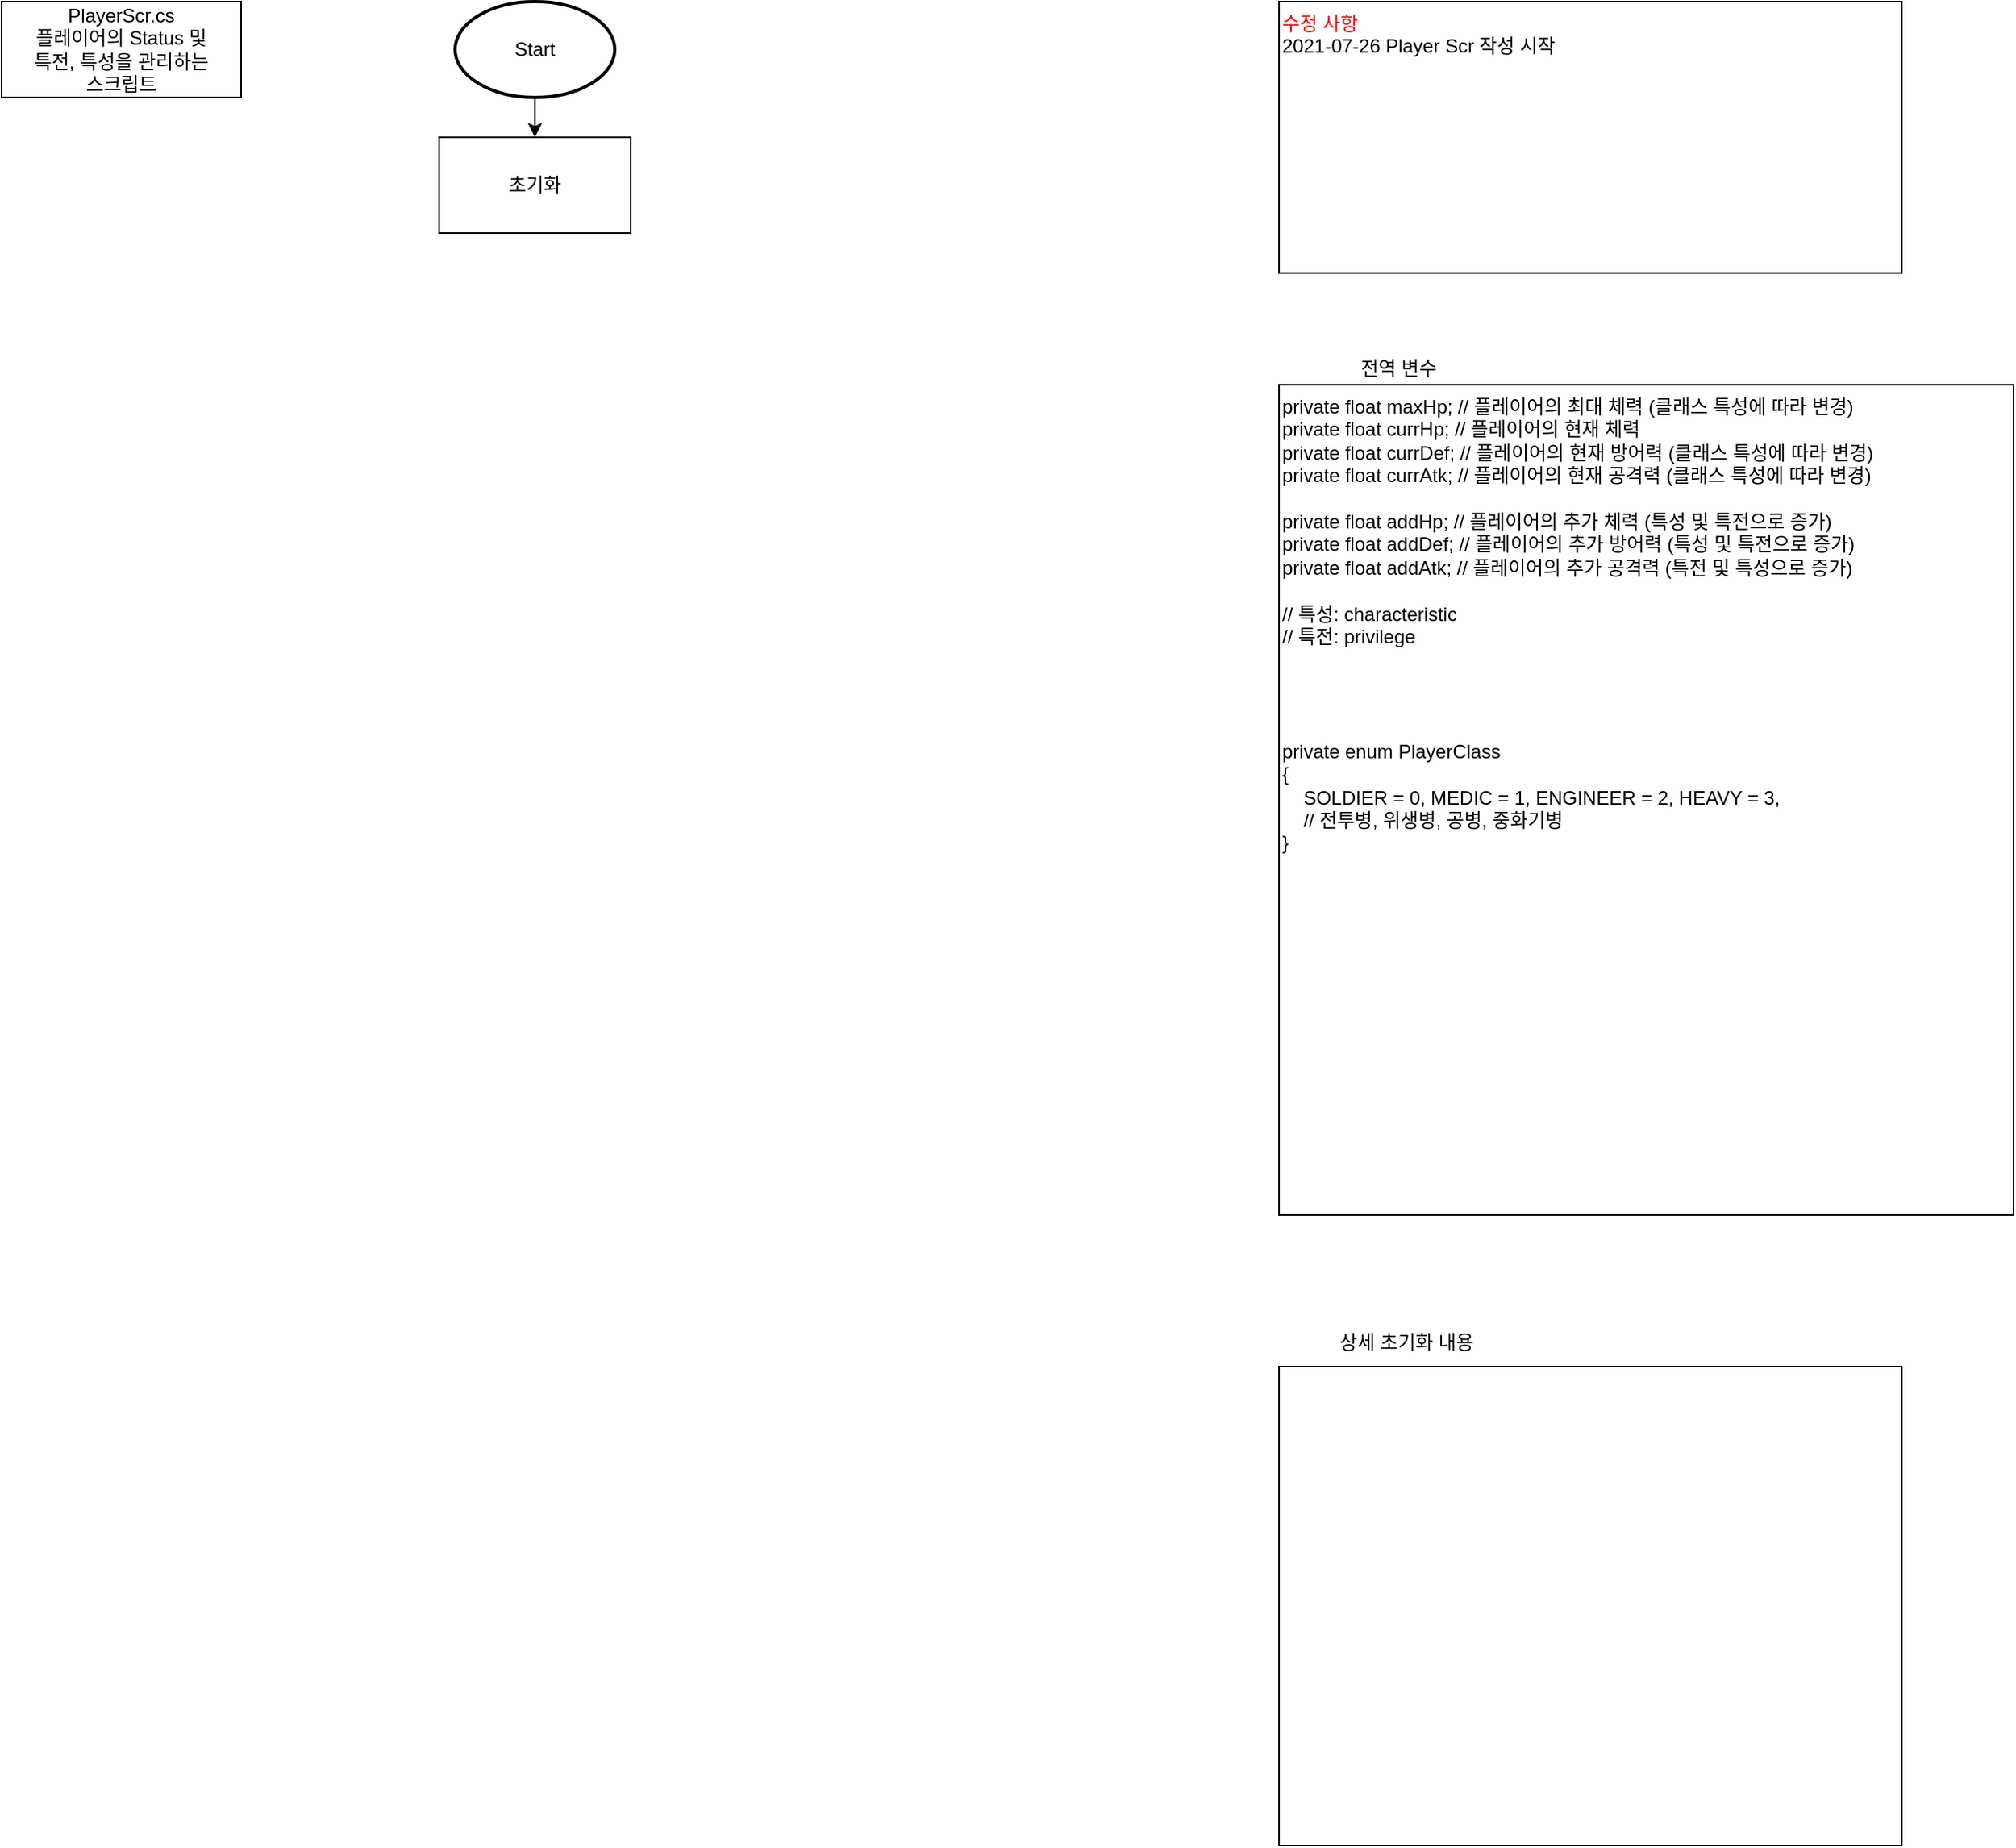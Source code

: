 <mxfile version="13.9.9" type="device"><diagram id="V0F2KRrK1Pfkh-RjJhN5" name="페이지-1"><mxGraphModel dx="1086" dy="806" grid="1" gridSize="10" guides="1" tooltips="1" connect="1" arrows="1" fold="1" page="1" pageScale="1" pageWidth="827" pageHeight="1169" math="0" shadow="0"><root><mxCell id="0"/><mxCell id="1" parent="0"/><mxCell id="lB25bxZqyWeQpfFWxxOu-1" value="" style="edgeStyle=orthogonalEdgeStyle;rounded=0;orthogonalLoop=1;jettySize=auto;html=1;" edge="1" parent="1" source="lB25bxZqyWeQpfFWxxOu-2" target="lB25bxZqyWeQpfFWxxOu-3"><mxGeometry relative="1" as="geometry"/></mxCell><mxCell id="lB25bxZqyWeQpfFWxxOu-2" value="Start" style="strokeWidth=2;html=1;shape=mxgraph.flowchart.start_1;whiteSpace=wrap;" vertex="1" parent="1"><mxGeometry x="364" y="30" width="100" height="60" as="geometry"/></mxCell><mxCell id="lB25bxZqyWeQpfFWxxOu-3" value="초기화" style="rounded=0;whiteSpace=wrap;html=1;" vertex="1" parent="1"><mxGeometry x="354" y="115" width="120" height="60" as="geometry"/></mxCell><mxCell id="lB25bxZqyWeQpfFWxxOu-4" value="PlayerScr.cs&lt;br&gt;플레이어의 Status 및&lt;br&gt;특전, 특성을 관리하는&lt;br&gt;스크립트" style="rounded=0;whiteSpace=wrap;html=1;" vertex="1" parent="1"><mxGeometry x="80" y="30" width="150" height="60" as="geometry"/></mxCell><mxCell id="lB25bxZqyWeQpfFWxxOu-5" value="&lt;font color=&quot;#ff0000&quot;&gt;수정 사항&lt;br&gt;&lt;/font&gt;2021-07-26 Player Scr 작성 시작" style="rounded=0;whiteSpace=wrap;html=1;align=left;verticalAlign=top;" vertex="1" parent="1"><mxGeometry x="880" y="30" width="390" height="170" as="geometry"/></mxCell><mxCell id="lB25bxZqyWeQpfFWxxOu-6" value="private float maxHp; // 플레이어의 최대 체력 (클래스 특성에 따라 변경)&lt;br&gt;private float currHp; // 플레이어의 현재 체력&lt;br&gt;private float currDef; // 플레이어의 현재 방어력 (클래스 특성에 따라 변경)&lt;br&gt;private float currAtk; // 플레이어의 현재 공격력 (클래스 특성에 따라 변경)&lt;br&gt;&lt;br&gt;private float addHp; // 플레이어의 추가 체력 (특성 및 특전으로 증가)&lt;br&gt;private float addDef; // 플레이어의 추가 방어력 (특성 및 특전으로 증가)&lt;br&gt;private float addAtk; // 플레이어의 추가 공격력 (특전 및 특성으로 증가)&lt;br&gt;&lt;br&gt;// 특성: characteristic&lt;br&gt;// 특전: privilege&lt;br&gt;&lt;br&gt;&lt;br&gt;&lt;br&gt;&lt;br&gt;private enum PlayerClass&lt;br&gt;{&lt;br&gt;&amp;nbsp; &amp;nbsp; SOLDIER = 0, MEDIC = 1, ENGINEER = 2, HEAVY = 3,&lt;br&gt;&amp;nbsp; &amp;nbsp; // 전투병, 위생병, 공병, 중화기병&lt;br&gt;}&lt;br&gt;&lt;br&gt;" style="rounded=0;whiteSpace=wrap;html=1;align=left;verticalAlign=top;" vertex="1" parent="1"><mxGeometry x="880" y="270" width="460" height="520" as="geometry"/></mxCell><mxCell id="lB25bxZqyWeQpfFWxxOu-7" value="전역 변수" style="text;html=1;strokeColor=none;fillColor=none;align=center;verticalAlign=middle;whiteSpace=wrap;rounded=0;" vertex="1" parent="1"><mxGeometry x="880" y="250" width="150" height="20" as="geometry"/></mxCell><mxCell id="lB25bxZqyWeQpfFWxxOu-8" value="" style="rounded=0;whiteSpace=wrap;html=1;align=left;verticalAlign=top;" vertex="1" parent="1"><mxGeometry x="880" y="885" width="390" height="300" as="geometry"/></mxCell><mxCell id="lB25bxZqyWeQpfFWxxOu-9" value="상세 초기화 내용" style="text;html=1;strokeColor=none;fillColor=none;align=center;verticalAlign=middle;whiteSpace=wrap;rounded=0;" vertex="1" parent="1"><mxGeometry x="880" y="860" width="160" height="20" as="geometry"/></mxCell></root></mxGraphModel></diagram></mxfile>